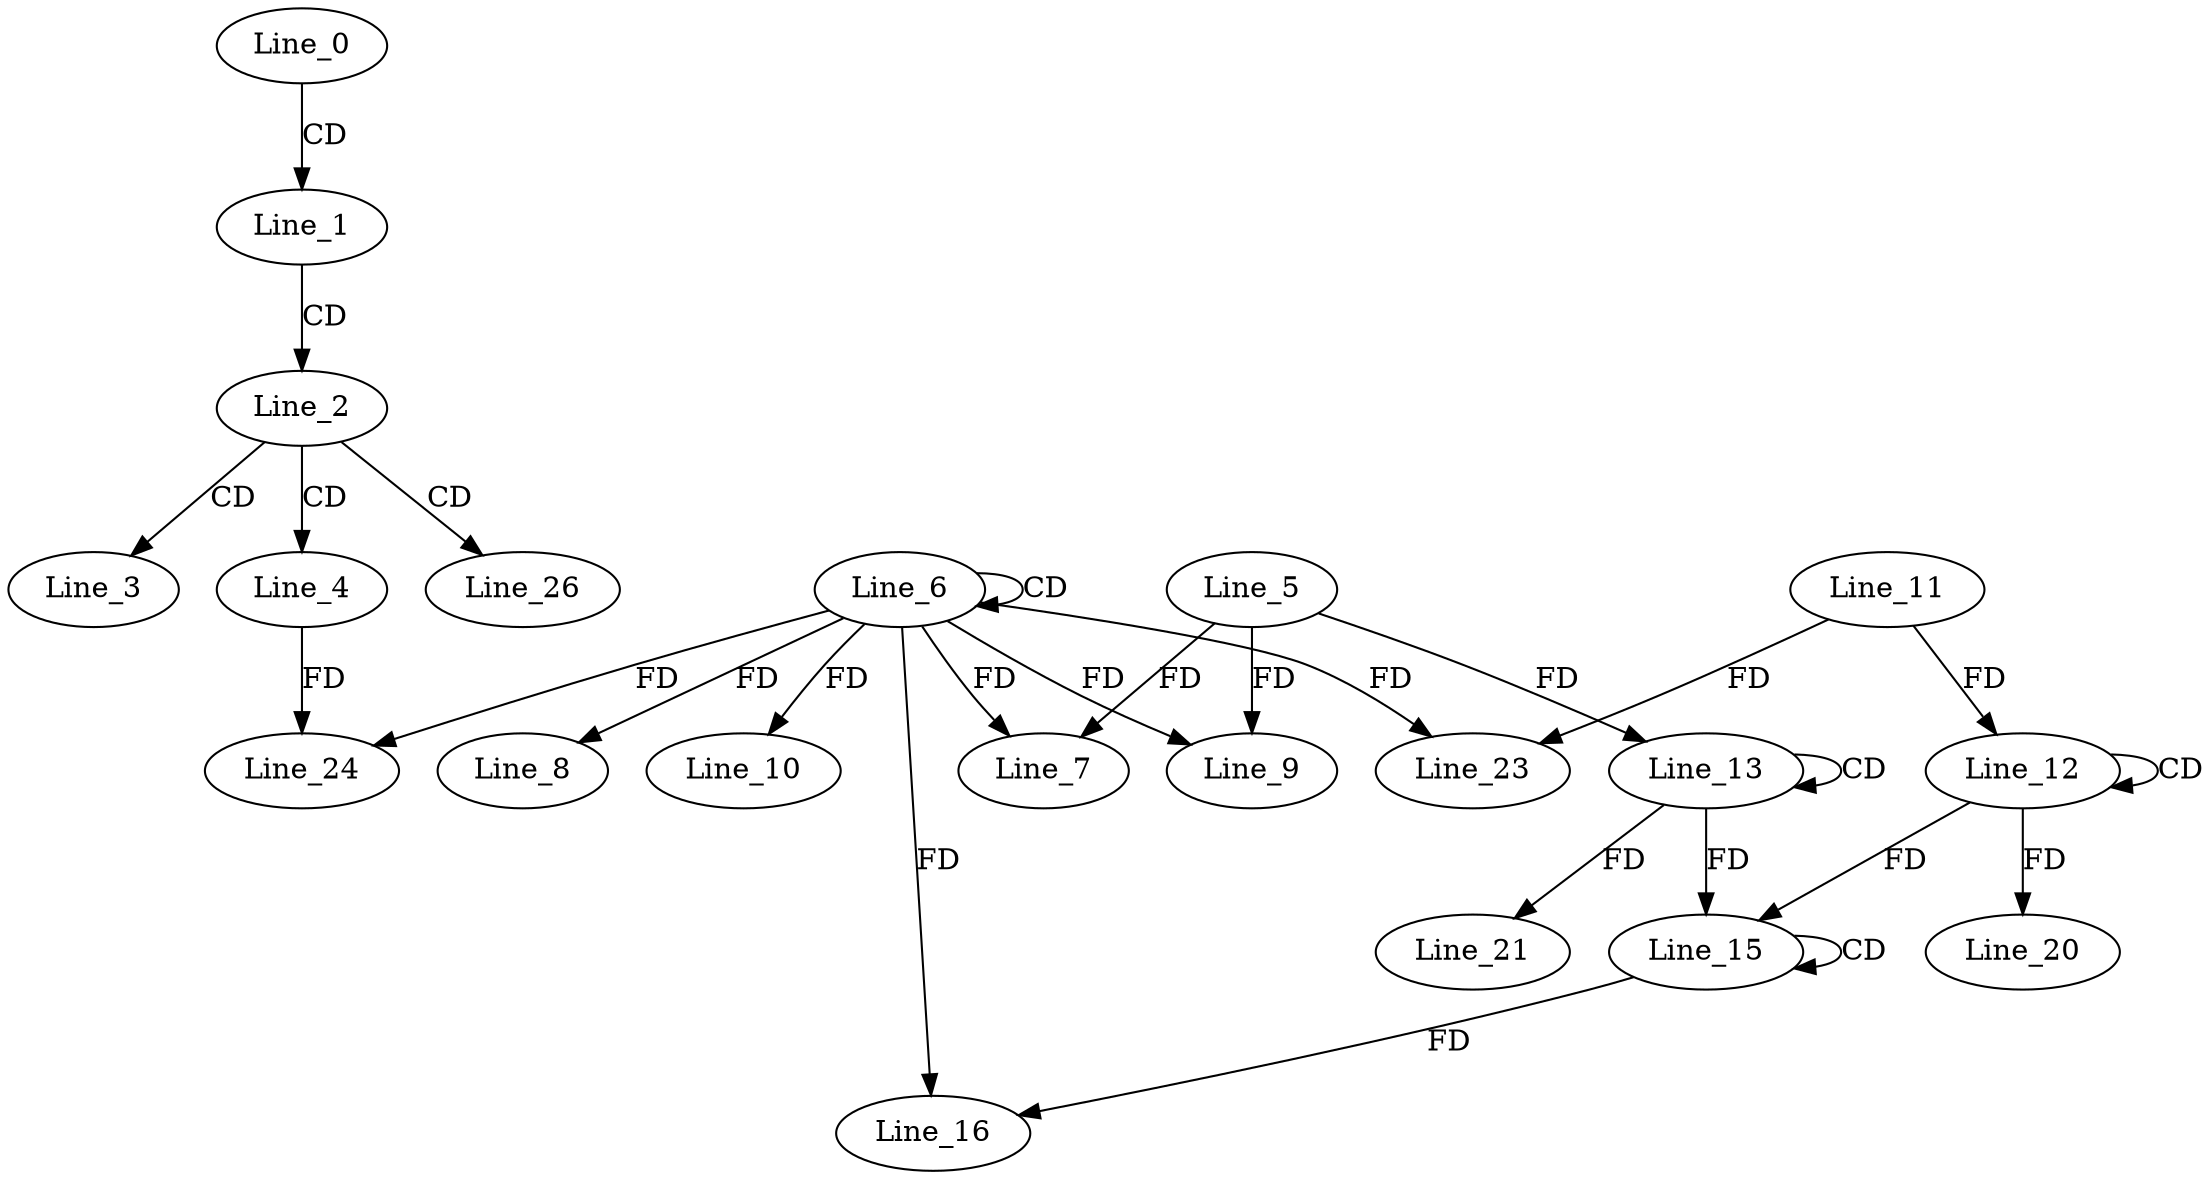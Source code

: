 digraph G {
  Line_0;
  Line_1;
  Line_2;
  Line_3;
  Line_3;
  Line_4;
  Line_6;
  Line_6;
  Line_7;
  Line_5;
  Line_7;
  Line_8;
  Line_9;
  Line_9;
  Line_10;
  Line_12;
  Line_12;
  Line_11;
  Line_13;
  Line_13;
  Line_15;
  Line_15;
  Line_16;
  Line_16;
  Line_20;
  Line_21;
  Line_23;
  Line_23;
  Line_24;
  Line_24;
  Line_26;
  Line_0 -> Line_1 [ label="CD" ];
  Line_1 -> Line_2 [ label="CD" ];
  Line_2 -> Line_3 [ label="CD" ];
  Line_2 -> Line_4 [ label="CD" ];
  Line_6 -> Line_6 [ label="CD" ];
  Line_6 -> Line_7 [ label="FD" ];
  Line_5 -> Line_7 [ label="FD" ];
  Line_6 -> Line_8 [ label="FD" ];
  Line_6 -> Line_9 [ label="FD" ];
  Line_5 -> Line_9 [ label="FD" ];
  Line_6 -> Line_10 [ label="FD" ];
  Line_12 -> Line_12 [ label="CD" ];
  Line_11 -> Line_12 [ label="FD" ];
  Line_13 -> Line_13 [ label="CD" ];
  Line_5 -> Line_13 [ label="FD" ];
  Line_15 -> Line_15 [ label="CD" ];
  Line_13 -> Line_15 [ label="FD" ];
  Line_12 -> Line_15 [ label="FD" ];
  Line_6 -> Line_16 [ label="FD" ];
  Line_15 -> Line_16 [ label="FD" ];
  Line_12 -> Line_20 [ label="FD" ];
  Line_13 -> Line_21 [ label="FD" ];
  Line_6 -> Line_23 [ label="FD" ];
  Line_11 -> Line_23 [ label="FD" ];
  Line_6 -> Line_24 [ label="FD" ];
  Line_4 -> Line_24 [ label="FD" ];
  Line_2 -> Line_26 [ label="CD" ];
}
